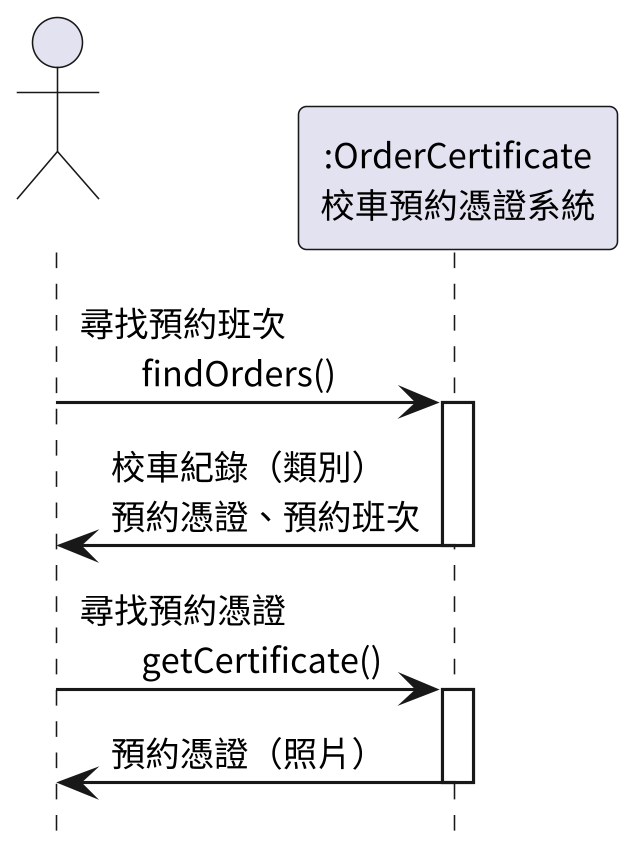 @startuml OrderCertificate

hide footbox
skinparam dpi 300
skinparam linetype ortho
skinparam defaultFontSize 11
skinparam defaultFontName "Noto Sans CJK TC"

actor User as "<U+000D>"
participant OrderCertificate as ":OrderCertificate\n校車預約憑證系統"

User -> OrderCertificate : 尋找預約班次\n\tfindOrders()
activate OrderCertificate

OrderCertificate -> User : 校車紀錄（類別）\n預約憑證、預約班次
deactivate OrderCertificate

User -> OrderCertificate : 尋找預約憑證\n\tgetCertificate()
activate OrderCertificate

OrderCertificate -> User : 預約憑證（照片）
deactivate OrderCertificate

@enduml

@startuml BusInformation

hide footbox
skinparam dpi 300
skinparam linetype ortho
skinparam defaultFontSize 11
skinparam defaultFontName "Noto Sans CJK TC"

actor User as "<U+000D>"
participant BusInformation as ":BusInformation\n校車資訊系統"

User -> BusInformation : 打開資訊頁面\n\topenInformation(busId)
activate BusInformation
BusInformation -> User : 校車資訊（類別）
deactivate BusInformation

User -> BusInformation : 取得搭乘地點\n\tgetOrigin()
activate BusInformation
BusInformation -> User : 搭乘地點
deactivate BusInformation

User -> BusInformation : 取得搭乘費用\n\tgetCost()
activate BusInformation
BusInformation -> User : 搭乘費用
deactivate BusInformation

User -> BusInformation : 取得校車出發位置\n\tgetDepartOn()
activate BusInformation
BusInformation -> User : 校車出發位置
deactivate BusInformation

User -> BusInformation : 取得校車抵達位置\n\tgetArriveOn()
activate BusInformation
BusInformation -> User : 校車抵達位置
deactivate BusInformation

User -> BusInformation : 取得校車預計抵達時間\n\tgetEstDepartAt()
activate BusInformation
BusInformation -> User : 校車預計抵達時間
deactivate BusInformation

User -> BusInformation : 取得校車出發時間\n\tgetDepartAt()
activate BusInformation
BusInformation -> User : 校車出發時間
deactivate BusInformation


@enduml


@startuml TaxiProposal

hide footbox
skinparam dpi 300
skinparam linetype ortho
skinparam defaultFontSize 11
skinparam defaultFontName "Noto Sans CJK TC"

actor User as "<U+000D>"
participant TaxiProposal as ":TaxiProposal\n呼叫小黃系統"

User -> TaxiProposal : 建立配對單\n\t\
create(出發時間, 抵達時間車資, 出發時間, 最晚配對期限, 預期配對人數)
activate TaxiProposal

TaxiProposal -> User : 配對單（類別）\n\t(內容同上)
deactivate TaxiProposal

loop 等待配對直到配對成功或失敗
    User -> TaxiProposal: 取得配對單狀態\n\tgetStatus()
    activate TaxiProposal

    TaxiProposal -> User: 配對單狀態
    deactivate TaxiProposal
end

alt 配對成功
    User -> TaxiProposal: 取得配對到的乘客\n\tgetPairedPassengers()
    activate TaxiProposal

    TaxiProposal -> User: 配對到的乘客
    deactivate TaxiProposal

    User -> TaxiProposal: 完成配對單\n\tfinish()
else 配對失敗
    User -> TaxiProposal: 取得配對失敗原因\n\tgetFailReason()
    activate TaxiProposal

    TaxiProposal -> User: 配對失敗原因
    deactivate TaxiProposal
end
@enduml
